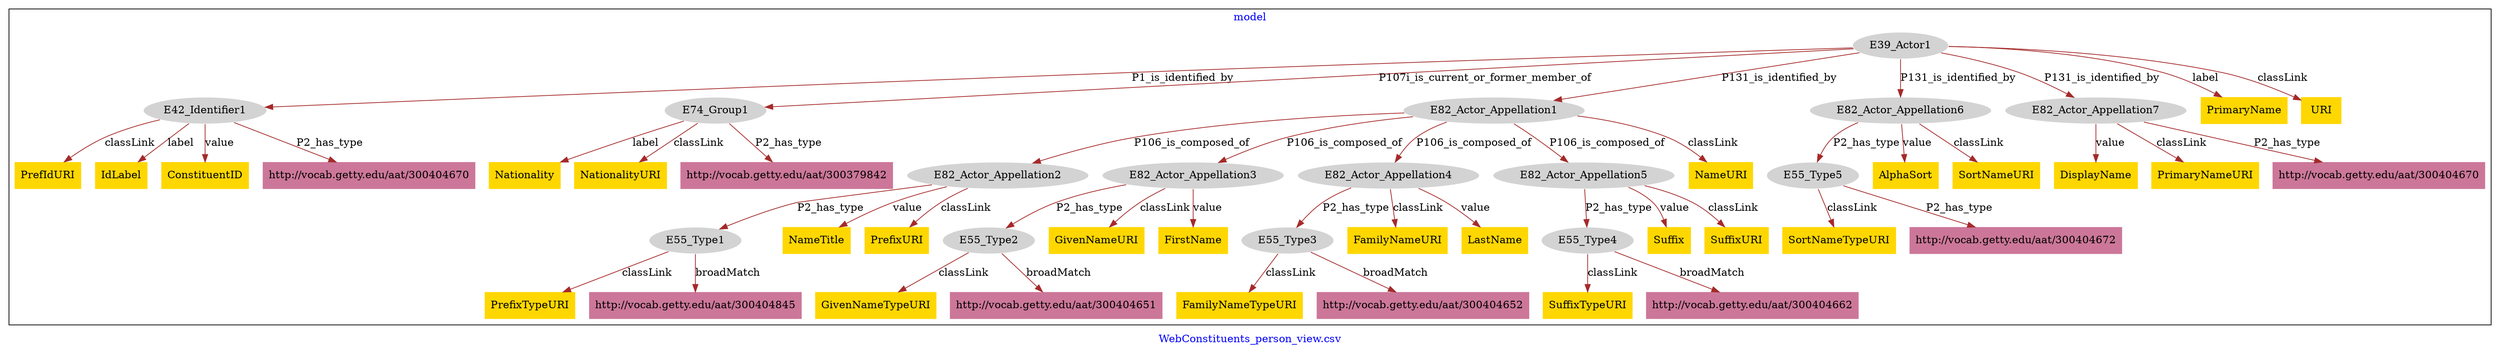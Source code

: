 digraph n0 {
fontcolor="blue"
remincross="true"
label="WebConstituents_person_view.csv"
subgraph cluster {
label="model"
n2[style="filled",color="white",fillcolor="lightgray",label="E39_Actor1"];
n3[style="filled",color="white",fillcolor="lightgray",label="E42_Identifier1"];
n4[style="filled",color="white",fillcolor="lightgray",label="E74_Group1"];
n5[style="filled",color="white",fillcolor="lightgray",label="E82_Actor_Appellation1"];
n6[style="filled",color="white",fillcolor="lightgray",label="E82_Actor_Appellation6"];
n7[style="filled",color="white",fillcolor="lightgray",label="E82_Actor_Appellation7"];
n8[style="filled",color="white",fillcolor="lightgray",label="E82_Actor_Appellation2"];
n9[style="filled",color="white",fillcolor="lightgray",label="E82_Actor_Appellation3"];
n10[style="filled",color="white",fillcolor="lightgray",label="E82_Actor_Appellation4"];
n11[style="filled",color="white",fillcolor="lightgray",label="E82_Actor_Appellation5"];
n12[style="filled",color="white",fillcolor="lightgray",label="E55_Type1"];
n13[style="filled",color="white",fillcolor="lightgray",label="E55_Type2"];
n14[style="filled",color="white",fillcolor="lightgray",label="E55_Type3"];
n15[style="filled",color="white",fillcolor="lightgray",label="E55_Type4"];
n16[style="filled",color="white",fillcolor="lightgray",label="E55_Type5"];
n17[shape="plaintext",style="filled",fillcolor="gold",label="SortNameTypeURI"];
n18[shape="plaintext",style="filled",fillcolor="gold",label="PrefixTypeURI"];
n19[shape="plaintext",style="filled",fillcolor="gold",label="NameTitle"];
n20[shape="plaintext",style="filled",fillcolor="gold",label="PrefIdURI"];
n21[shape="plaintext",style="filled",fillcolor="gold",label="Suffix"];
n22[shape="plaintext",style="filled",fillcolor="gold",label="Nationality"];
n23[shape="plaintext",style="filled",fillcolor="gold",label="GivenNameURI"];
n24[shape="plaintext",style="filled",fillcolor="gold",label="PrefixURI"];
n25[shape="plaintext",style="filled",fillcolor="gold",label="NationalityURI"];
n26[shape="plaintext",style="filled",fillcolor="gold",label="FamilyNameURI"];
n27[shape="plaintext",style="filled",fillcolor="gold",label="IdLabel"];
n28[shape="plaintext",style="filled",fillcolor="gold",label="FirstName"];
n29[shape="plaintext",style="filled",fillcolor="gold",label="LastName"];
n30[shape="plaintext",style="filled",fillcolor="gold",label="AlphaSort"];
n31[shape="plaintext",style="filled",fillcolor="gold",label="ConstituentID"];
n32[shape="plaintext",style="filled",fillcolor="gold",label="PrimaryName"];
n33[shape="plaintext",style="filled",fillcolor="gold",label="SuffixURI"];
n34[shape="plaintext",style="filled",fillcolor="gold",label="DisplayName"];
n35[shape="plaintext",style="filled",fillcolor="gold",label="FamilyNameTypeURI"];
n36[shape="plaintext",style="filled",fillcolor="gold",label="SuffixTypeURI"];
n37[shape="plaintext",style="filled",fillcolor="gold",label="PrimaryNameURI"];
n38[shape="plaintext",style="filled",fillcolor="gold",label="GivenNameTypeURI"];
n39[shape="plaintext",style="filled",fillcolor="gold",label="NameURI"];
n40[shape="plaintext",style="filled",fillcolor="gold",label="SortNameURI"];
n41[shape="plaintext",style="filled",fillcolor="gold",label="URI"];
n42[shape="plaintext",style="filled",fillcolor="#CC7799",label="http://vocab.getty.edu/aat/300404845"];
n43[shape="plaintext",style="filled",fillcolor="#CC7799",label="http://vocab.getty.edu/aat/300404670"];
n44[shape="plaintext",style="filled",fillcolor="#CC7799",label="http://vocab.getty.edu/aat/300404670"];
n45[shape="plaintext",style="filled",fillcolor="#CC7799",label="http://vocab.getty.edu/aat/300379842"];
n46[shape="plaintext",style="filled",fillcolor="#CC7799",label="http://vocab.getty.edu/aat/300404651"];
n47[shape="plaintext",style="filled",fillcolor="#CC7799",label="http://vocab.getty.edu/aat/300404652"];
n48[shape="plaintext",style="filled",fillcolor="#CC7799",label="http://vocab.getty.edu/aat/300404672"];
n49[shape="plaintext",style="filled",fillcolor="#CC7799",label="http://vocab.getty.edu/aat/300404662"];
}
n2 -> n3[color="brown",fontcolor="black",label="P1_is_identified_by"]
n2 -> n4[color="brown",fontcolor="black",label="P107i_is_current_or_former_member_of"]
n2 -> n5[color="brown",fontcolor="black",label="P131_is_identified_by"]
n2 -> n6[color="brown",fontcolor="black",label="P131_is_identified_by"]
n2 -> n7[color="brown",fontcolor="black",label="P131_is_identified_by"]
n5 -> n8[color="brown",fontcolor="black",label="P106_is_composed_of"]
n5 -> n9[color="brown",fontcolor="black",label="P106_is_composed_of"]
n5 -> n10[color="brown",fontcolor="black",label="P106_is_composed_of"]
n5 -> n11[color="brown",fontcolor="black",label="P106_is_composed_of"]
n8 -> n12[color="brown",fontcolor="black",label="P2_has_type"]
n9 -> n13[color="brown",fontcolor="black",label="P2_has_type"]
n10 -> n14[color="brown",fontcolor="black",label="P2_has_type"]
n11 -> n15[color="brown",fontcolor="black",label="P2_has_type"]
n6 -> n16[color="brown",fontcolor="black",label="P2_has_type"]
n16 -> n17[color="brown",fontcolor="black",label="classLink"]
n12 -> n18[color="brown",fontcolor="black",label="classLink"]
n8 -> n19[color="brown",fontcolor="black",label="value"]
n3 -> n20[color="brown",fontcolor="black",label="classLink"]
n11 -> n21[color="brown",fontcolor="black",label="value"]
n4 -> n22[color="brown",fontcolor="black",label="label"]
n9 -> n23[color="brown",fontcolor="black",label="classLink"]
n8 -> n24[color="brown",fontcolor="black",label="classLink"]
n4 -> n25[color="brown",fontcolor="black",label="classLink"]
n10 -> n26[color="brown",fontcolor="black",label="classLink"]
n3 -> n27[color="brown",fontcolor="black",label="label"]
n9 -> n28[color="brown",fontcolor="black",label="value"]
n10 -> n29[color="brown",fontcolor="black",label="value"]
n6 -> n30[color="brown",fontcolor="black",label="value"]
n3 -> n31[color="brown",fontcolor="black",label="value"]
n2 -> n32[color="brown",fontcolor="black",label="label"]
n11 -> n33[color="brown",fontcolor="black",label="classLink"]
n7 -> n34[color="brown",fontcolor="black",label="value"]
n14 -> n35[color="brown",fontcolor="black",label="classLink"]
n15 -> n36[color="brown",fontcolor="black",label="classLink"]
n7 -> n37[color="brown",fontcolor="black",label="classLink"]
n13 -> n38[color="brown",fontcolor="black",label="classLink"]
n5 -> n39[color="brown",fontcolor="black",label="classLink"]
n6 -> n40[color="brown",fontcolor="black",label="classLink"]
n2 -> n41[color="brown",fontcolor="black",label="classLink"]
n12 -> n42[color="brown",fontcolor="black",label="broadMatch"]
n7 -> n43[color="brown",fontcolor="black",label="P2_has_type"]
n3 -> n44[color="brown",fontcolor="black",label="P2_has_type"]
n4 -> n45[color="brown",fontcolor="black",label="P2_has_type"]
n13 -> n46[color="brown",fontcolor="black",label="broadMatch"]
n14 -> n47[color="brown",fontcolor="black",label="broadMatch"]
n16 -> n48[color="brown",fontcolor="black",label="P2_has_type"]
n15 -> n49[color="brown",fontcolor="black",label="broadMatch"]
}
